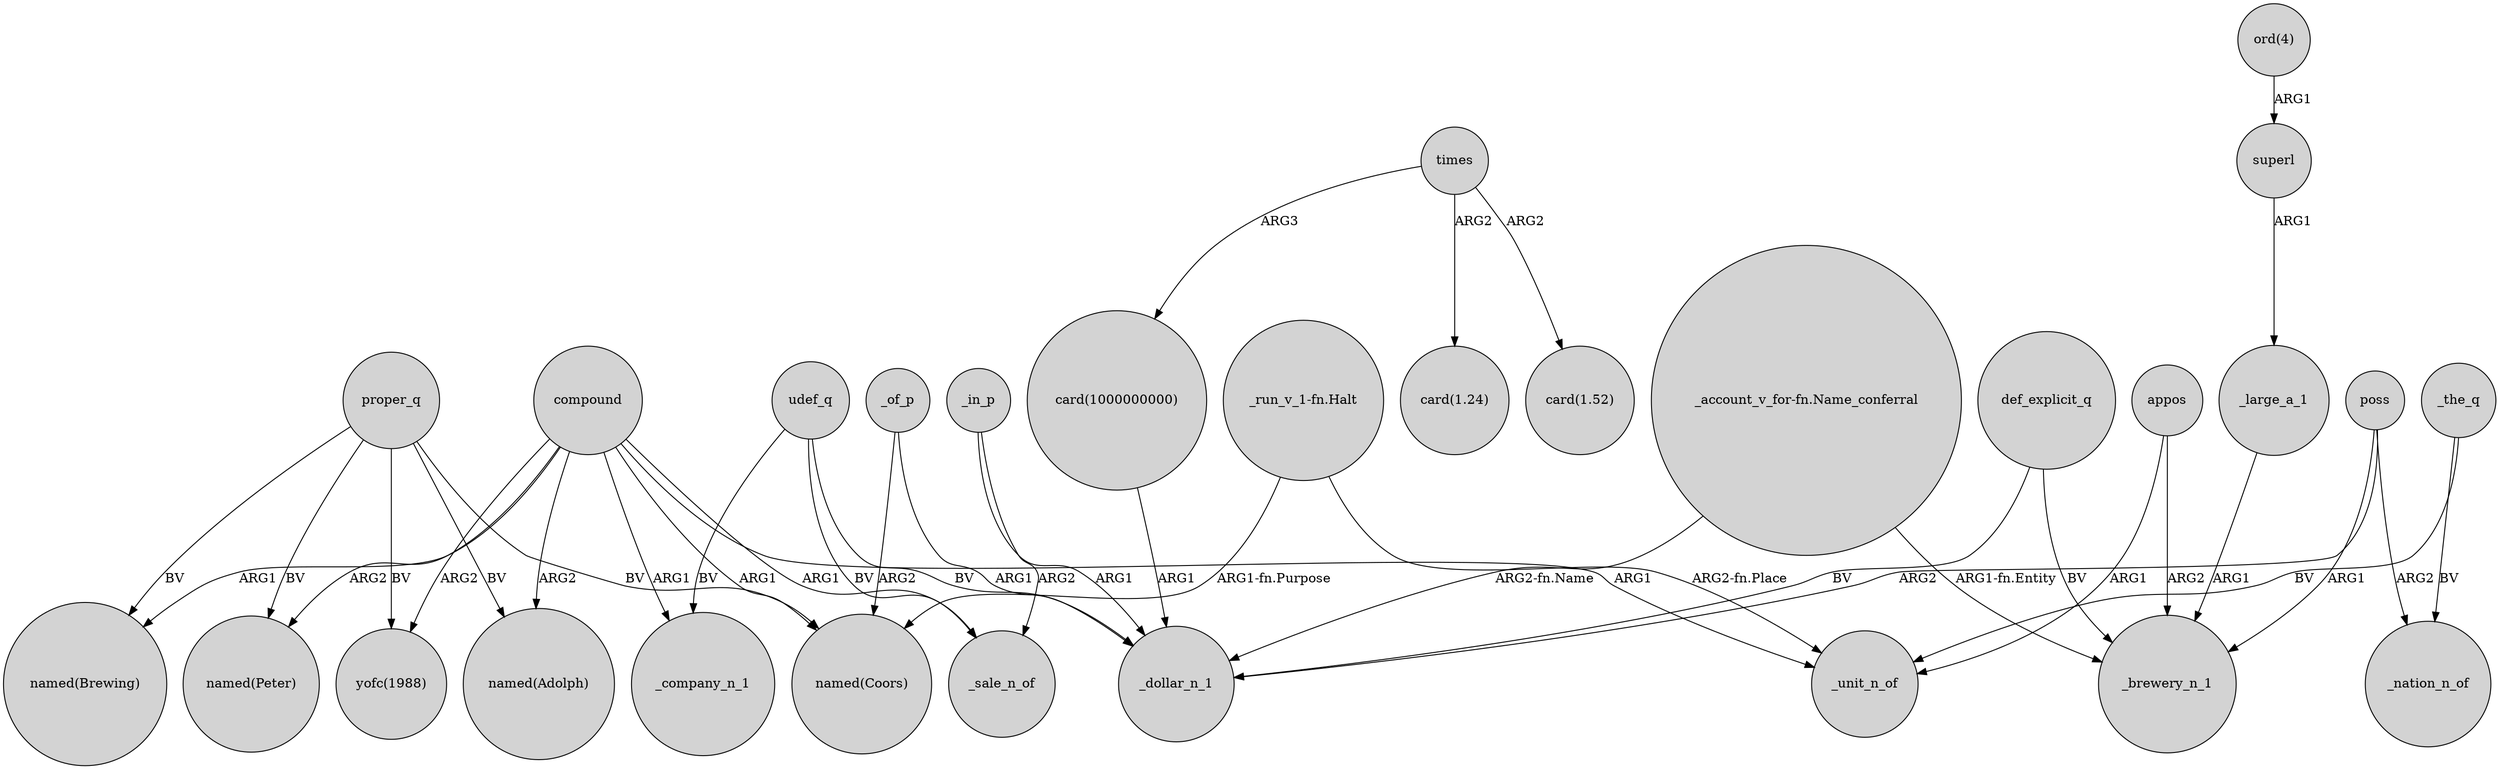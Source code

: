 digraph {
	node [shape=circle style=filled]
	_of_p -> "named(Coors)" [label=ARG2]
	_of_p -> _dollar_n_1 [label=ARG1]
	def_explicit_q -> _dollar_n_1 [label=BV]
	times -> "card(1.52)" [label=ARG2]
	appos -> _unit_n_of [label=ARG1]
	"card(1000000000)" -> _dollar_n_1 [label=ARG1]
	times -> "card(1.24)" [label=ARG2]
	def_explicit_q -> _brewery_n_1 [label=BV]
	proper_q -> "named(Peter)" [label=BV]
	udef_q -> _company_n_1 [label=BV]
	_in_p -> _sale_n_of [label=ARG2]
	_the_q -> _nation_n_of [label=BV]
	proper_q -> "named(Coors)" [label=BV]
	compound -> "named(Adolph)" [label=ARG2]
	poss -> _dollar_n_1 [label=ARG2]
	compound -> "yofc(1988)" [label=ARG2]
	compound -> "named(Coors)" [label=ARG1]
	"_account_v_for-fn.Name_conferral" -> _brewery_n_1 [label="ARG1-fn.Entity"]
	compound -> _company_n_1 [label=ARG1]
	udef_q -> _sale_n_of [label=BV]
	times -> "card(1000000000)" [label=ARG3]
	poss -> _brewery_n_1 [label=ARG1]
	_in_p -> _dollar_n_1 [label=ARG1]
	proper_q -> "named(Adolph)" [label=BV]
	compound -> "named(Peter)" [label=ARG2]
	"ord(4)" -> superl [label=ARG1]
	proper_q -> "named(Brewing)" [label=BV]
	poss -> _nation_n_of [label=ARG2]
	udef_q -> _dollar_n_1 [label=BV]
	"_run_v_1-fn.Halt" -> "named(Coors)" [label="ARG1-fn.Purpose"]
	proper_q -> "yofc(1988)" [label=BV]
	"_account_v_for-fn.Name_conferral" -> _dollar_n_1 [label="ARG2-fn.Name"]
	compound -> _unit_n_of [label=ARG1]
	_the_q -> _unit_n_of [label=BV]
	appos -> _brewery_n_1 [label=ARG2]
	_large_a_1 -> _brewery_n_1 [label=ARG1]
	superl -> _large_a_1 [label=ARG1]
	"_run_v_1-fn.Halt" -> _unit_n_of [label="ARG2-fn.Place"]
	compound -> _sale_n_of [label=ARG1]
	compound -> "named(Brewing)" [label=ARG1]
}
